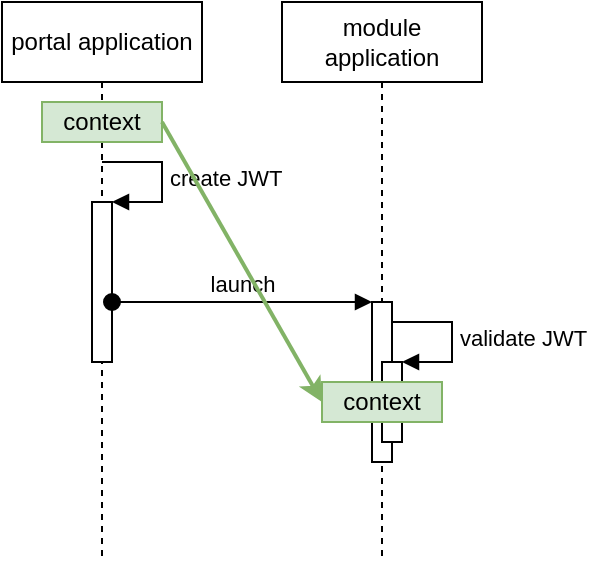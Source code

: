 <mxfile version="15.1.0" type="github">
  <diagram id="kgpKYQtTHZ0yAKxKKP6v" name="Page-1">
    <mxGraphModel dx="946" dy="620" grid="1" gridSize="10" guides="1" tooltips="1" connect="1" arrows="1" fold="1" page="1" pageScale="1" pageWidth="850" pageHeight="1100" math="0" shadow="0">
      <root>
        <mxCell id="0" />
        <mxCell id="1" parent="0" />
        <mxCell id="IH8AMjFmh0_7jAbo7YRf-1" value="module application" style="shape=umlLifeline;perimeter=lifelinePerimeter;whiteSpace=wrap;html=1;container=1;collapsible=0;recursiveResize=0;outlineConnect=0;" parent="1" vertex="1">
          <mxGeometry x="180" y="40" width="100" height="280" as="geometry" />
        </mxCell>
        <mxCell id="IH8AMjFmh0_7jAbo7YRf-3" value="portal application" style="shape=umlLifeline;perimeter=lifelinePerimeter;whiteSpace=wrap;html=1;container=1;collapsible=0;recursiveResize=0;outlineConnect=0;" parent="1" vertex="1">
          <mxGeometry x="40" y="40" width="100" height="280" as="geometry" />
        </mxCell>
        <mxCell id="IH8AMjFmh0_7jAbo7YRf-5" value="" style="html=1;points=[];perimeter=orthogonalPerimeter;" parent="1" vertex="1">
          <mxGeometry x="85" y="140" width="10" height="80" as="geometry" />
        </mxCell>
        <mxCell id="IH8AMjFmh0_7jAbo7YRf-6" value="create JWT" style="edgeStyle=orthogonalEdgeStyle;html=1;align=left;spacingLeft=2;endArrow=block;rounded=0;entryX=1;entryY=0;" parent="1" target="IH8AMjFmh0_7jAbo7YRf-5" edge="1">
          <mxGeometry relative="1" as="geometry">
            <mxPoint x="90" y="120" as="sourcePoint" />
            <Array as="points">
              <mxPoint x="120" y="120" />
            </Array>
          </mxGeometry>
        </mxCell>
        <mxCell id="IH8AMjFmh0_7jAbo7YRf-7" value="" style="html=1;points=[];perimeter=orthogonalPerimeter;" parent="1" vertex="1">
          <mxGeometry x="225" y="190" width="10" height="80" as="geometry" />
        </mxCell>
        <mxCell id="IH8AMjFmh0_7jAbo7YRf-8" value="launch" style="html=1;verticalAlign=bottom;startArrow=oval;endArrow=block;startSize=8;" parent="1" target="IH8AMjFmh0_7jAbo7YRf-7" edge="1">
          <mxGeometry relative="1" as="geometry">
            <mxPoint x="95" y="190" as="sourcePoint" />
          </mxGeometry>
        </mxCell>
        <mxCell id="IH8AMjFmh0_7jAbo7YRf-10" value="" style="html=1;points=[];perimeter=orthogonalPerimeter;" parent="1" vertex="1">
          <mxGeometry x="230" y="220" width="10" height="40" as="geometry" />
        </mxCell>
        <mxCell id="IH8AMjFmh0_7jAbo7YRf-11" value="validate JWT" style="edgeStyle=orthogonalEdgeStyle;html=1;align=left;spacingLeft=2;endArrow=block;rounded=0;entryX=1;entryY=0;" parent="1" target="IH8AMjFmh0_7jAbo7YRf-10" edge="1">
          <mxGeometry relative="1" as="geometry">
            <mxPoint x="235" y="200" as="sourcePoint" />
            <Array as="points">
              <mxPoint x="265" y="200" />
            </Array>
          </mxGeometry>
        </mxCell>
        <mxCell id="sztTPG9BStmlZubsT73s-1" value="context" style="rounded=0;whiteSpace=wrap;html=1;fillColor=#d5e8d4;strokeColor=#82b366;" vertex="1" parent="1">
          <mxGeometry x="60" y="90" width="60" height="20" as="geometry" />
        </mxCell>
        <mxCell id="sztTPG9BStmlZubsT73s-2" value="context" style="rounded=0;whiteSpace=wrap;html=1;fillColor=#d5e8d4;strokeColor=#82b366;" vertex="1" parent="1">
          <mxGeometry x="200" y="230" width="60" height="20" as="geometry" />
        </mxCell>
        <mxCell id="sztTPG9BStmlZubsT73s-5" value="" style="endArrow=classic;html=1;exitX=1;exitY=0.5;exitDx=0;exitDy=0;entryX=0;entryY=0.5;entryDx=0;entryDy=0;strokeWidth=2;fillColor=#d5e8d4;strokeColor=#82b366;" edge="1" parent="1" source="sztTPG9BStmlZubsT73s-1" target="sztTPG9BStmlZubsT73s-2">
          <mxGeometry width="50" height="50" relative="1" as="geometry">
            <mxPoint x="390" y="340" as="sourcePoint" />
            <mxPoint x="440" y="290" as="targetPoint" />
          </mxGeometry>
        </mxCell>
      </root>
    </mxGraphModel>
  </diagram>
</mxfile>
